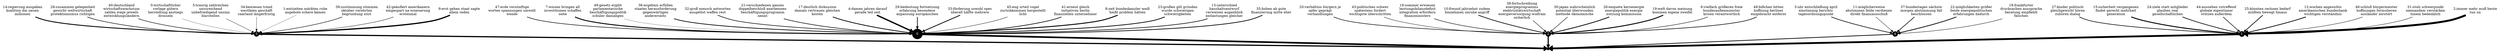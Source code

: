 strict digraph {
	node [shape=point];
	n0_27 -> n1_1 [penwidth=2.37];
	n1_3 -> n2_0 [penwidth=4.98];
	n0_47 -> n1_0 [penwidth=2.13];
	n0_20 -> n1_2 [penwidth=2.14];
	n0_14 -> n1_3 [penwidth=3.57];
	n0_7 -> n1_0 [penwidth=3.74];
	n0_49 -> n1_0 [penwidth=0.65];
	n0_43 -> n1_2 [penwidth=1.34];
	n0_16 -> n1_2 [penwidth=1.87];
	n0_10 -> n1_2 [penwidth=2.74];
	n0_36 -> n1_0 [penwidth=2.80];
	n0_3 -> n1_4 [penwidth=2.48];
	n0_28 -> n1_3 [penwidth=2.07];
	n1_2 -> n2_0 [penwidth=4.64];
	n0_32 -> n1_0 [penwidth=2.25];
	n0_21 -> n1_0 [penwidth=2.28];
	n0_15 -> n1_1 [penwidth=3.81];
	n0_24 -> n1_1 [penwidth=2.65];
	n0_44 -> n1_1 [penwidth=2.11];
	n0_17 -> n1_0 [penwidth=3.06];
	n0_11 -> n1_4 [penwidth=1.28];
	n0_37 -> n1_4 [penwidth=2.33];
	n0_4 -> n1_0 [penwidth=5.50];
	n0_40 -> n1_3 [penwidth=1.97];
	n0_29 -> n1_0 [penwidth=2.62];
	n1_1 -> n2_0 [penwidth=7.67];
	n0_33 -> n1_0 [penwidth=3.14];
	n0_22 -> n1_4 [penwidth=3.02];
	n0_0 -> n1_3 [penwidth=0.66];
	n0_25 -> n1_1 [penwidth=2.61];
	n0_45 -> n1_0 [penwidth=1.33];
	n0_18 -> n1_4 [penwidth=1.47];
	n1_4 -> n2_0 [penwidth=2.87];
	n0_12 -> n1_1 [penwidth=2.95];
	n0_38 -> n1_2 [penwidth=1.54];
	n0_5 -> n1_3 [penwidth=1.04];
	n0_41 -> n1_0 [penwidth=2.59];
	n0_30 -> n1_2 [penwidth=1.69];
	n1_0 -> n2_0 [penwidth=6.93];
	n0_8 -> n1_0 [penwidth=3.75];
	n0_34 -> n1_3 [penwidth=0.95];
	n0_23 -> n1_0 [penwidth=2.97];
	n0_1 -> n1_3 [penwidth=0.63];
	n0_26 -> n1_2 [penwidth=3.17];
	n0_46 -> n1_1 [penwidth=1.43];
	n0_19 -> n1_2 [penwidth=3.80];
	n0_13 -> n1_0 [penwidth=2.44];
	n0_39 -> n1_3 [penwidth=1.88];
	n0_6 -> n1_2 [penwidth=1.71];
	n0_48 -> n1_2 [penwidth=2.35];
	n0_42 -> n1_3 [penwidth=1.37];
	n0_31 -> n1_1 [penwidth=1.39];
	n0_9 -> n1_3 [penwidth=5.05];
	n0_35 -> n1_0 [penwidth=2.86];
	n0_2 -> n1_1 [penwidth=8.22];
	n0_27 [label="27:kinder politisch
gleichgewicht hören
zuhören dialog",shape=none,fontcolor="black"]
	n1_3 [shape=circle,margin="0,0",style=filled,fillcolor=black,fontcolor=white,height=0.19,label="3"]
	n0_47 [label="47:erde vernünftige
worten spannungen umwelt
wende",shape=none,fontcolor="black"]
	n0_20 [label="20:verhältnis bürgern je
opfer geprägt
verhandlungen",shape=none,fontcolor="black"]
	n0_14 [label="14:regierung ausgaben
koalition dm neuen
millionen",shape=none,fontcolor="black"]
	n0_7 [label="7:wissen bringen all
investitionen schaffen
seite",shape=none,fontcolor="black"]
	n0_49 [label="49:gesetz ergibt
parlamentarische
beschäftigungspolitik
schüler damaligen",shape=none,fontcolor="black"]
	n0_43 [label="43:politisches schwer
spätestens fordert
wichtigste überschritten",shape=none,fontcolor="black"]
	n0_16 [label="16:sommer erwiesen
leistungsbilanzdefizit
integration erfordern
finanzministers",shape=none,fontcolor="black"]
	n0_10 [label="10:freund jahrzehnt zudem
hinnehmen unruhe angriff",shape=none,fontcolor="black"]
	n0_36 [label="36:ergebnis erfüllen
staates herausforderung
gegenwärtigen
andererseits",shape=none,fontcolor="black"]
	n0_3 [label="3:uhr entschließung april
einstimmig berichts
tagesordnungspunkt",shape=none,fontcolor="black"]
	n0_28 [label="28:zusammen gelegenheit
gewicht weltwirtschaft
protektionismus richtigen",shape=none,fontcolor="black"]
	n1_2 [shape=circle,margin="0,0",style=filled,fillcolor=black,fontcolor=white,height=0.23,label="2"]
	n0_32 [label="32:groß mensch antworten
ausgelöst waffen rest",shape=none,fontcolor="black"]
	n0_21 [label="21:verschiedenen ganzes
doppelbeschluß anerkennen
beschäftigungsprogramm
nennt",shape=none,fontcolor="black"]
	n0_15 [label="15:sicherheit vergangenen
findet gerecht mehrheit
generation",shape=none,fontcolor="black"]
	n0_24 [label="24:ziele statt mitglieder
glauben real
gesellschaftlichen",shape=none,fontcolor="black"]
	n0_44 [label="44:aussehen zutreffend
globale eigentümer
stützen außerdem",shape=none,fontcolor="black"]
	n0_17 [label="17:deutlich diskussion
damals vertrauen gleichen
kosten",shape=none,fontcolor="black"]
	n0_11 [label="11:möglicherweise
abstimmen felde verdienen
direkt finanzausschuß",shape=none,fontcolor="black"]
	n0_37 [label="37:bundestages nächste
morgen abstimmung fall
beschlossen",shape=none,fontcolor="black"]
	n0_4 [label="4:damen jahren darauf
gerade teil seit",shape=none,fontcolor="black"]
	n0_40 [label="40:deutschland
wirtschaftswachstum
zahlen wege jeweils
entwicklungsländern",shape=none,fontcolor="black"]
	n0_29 [label="29:bedeutung fortsetzung
erfahrung besondere
anpassung europäischen",shape=none,fontcolor="black"]
	n1_1 [shape=circle,margin="0,0",style=filled,fillcolor=black,fontcolor=white,height=0.32,label="1"]
	n0_33 [label="33:förderung sowohl opec
überall hälfte mehrere",shape=none,fontcolor="black"]
	n0_22 [label="22:möglichkeiten größer
beide energiepolitischen
erfahrungen dadurch",shape=none,fontcolor="black"]
	n0_0 [label="0:wirtschaftlicher
vorlage gütern
herstellung anstiegs
drosseln",shape=none,fontcolor="black"]
	n0_25 [label="25:könnten rechnen bedarf
müßten bewegt hinaus",shape=none,fontcolor="black"]
	n0_45 [label="45:eng urteil vogel
zurückkommen hergestellt
licht",shape=none,fontcolor="black"]
	n0_18 [label="18:frankfurter
drucksachen aussprache
beratung empfiehlt
falschen",shape=none,fontcolor="black"]
	n1_4 [shape=circle,margin="0,0",style=filled,fillcolor=black,fontcolor=white,height=0.08,label="4"]
	n0_12 [label="12:wochen angesichts
amerikanischen bundesbank
wichtigen verständnis",shape=none,fontcolor="black"]
	n0_38 [label="38:fortschreibung
energieprogramms
elektrizitätswirtschaft
energieversorgung wolfram
sicherlich",shape=none,fontcolor="black"]
	n0_5 [label="5:traurig zahlreichen
unzureichend
unbefriedigend unsinn
klarstellen",shape=none,fontcolor="black"]
	n0_41 [label="41:erneut gleich
initiativen berlin
finanziellen unternehmer",shape=none,fontcolor="black"]
	n0_30 [label="30:japan wahrscheinlich
potential überwunden
methode ökonomische",shape=none,fontcolor="black"]
	n1_0 [shape=circle,margin="0,0",style=filled,fillcolor=black,fontcolor=white,height=0.60,label="0"]
	n0_8 [label="8:zeit bundeskanzler weiß
heißt problem hätten",shape=none,fontcolor="black"]
	n0_34 [label="34:bewiesen trend
westfalen geschäft
saarland längerfristig",shape=none,fontcolor="black"]
	n0_23 [label="23:großen gilt gründen
wurde schwierigen
schwierigkeiten",shape=none,fontcolor="black"]
	n0_1 [label="1:entziehen märkten ruhe
angebote schere kämen",shape=none,fontcolor="black"]
	n0_26 [label="26:enquete kernenergie
energiepolitik energie
nutzung kommission",shape=none,fontcolor="black"]
	n0_46 [label="46:schluß bürgermeister
hoffnungen formulieren
ausländer zerstört",shape=none,fontcolor="black"]
	n0_19 [label="19:welt davon meinung
kommen eigene zweifel",shape=none,fontcolor="black"]
	n0_13 [label="13:unterschied
haushaltsentwurf
verweisen augenblick
entlastungen gleicher",shape=none,fontcolor="black"]
	n0_39 [label="39:zustimmung stimmen
oktober verehrten
begründung sitzt",shape=none,fontcolor="black"]
	n2_0 [shape=point,height=0.15]
	n0_6 [label="6:vielfach größeren freie
bundesaußenminister
krisen verantwortlich",shape=none,fontcolor="black"]
	n0_48 [label="48:bißchen bitten
hoffnung berliner
eingebracht entfernt",shape=none,fontcolor="black"]
	n0_42 [label="42:geäußert amerikanern
eingespart na erneuerung
erstenmal",shape=none,fontcolor="black"]
	n0_31 [label="31:stolz schwerpunkt
niemandem verstärken
hinein bedenklich",shape=none,fontcolor="black"]
	n0_9 [label="9:erst gehen staat sagte
allein reden",shape=none,fontcolor="black"]
	n0_35 [label="35:hohen ab gute
finanzierung mitte eher",shape=none,fontcolor="black"]
	n0_2 [label="2:immer mehr muß heute
tun un",shape=none,fontcolor="black"]
}